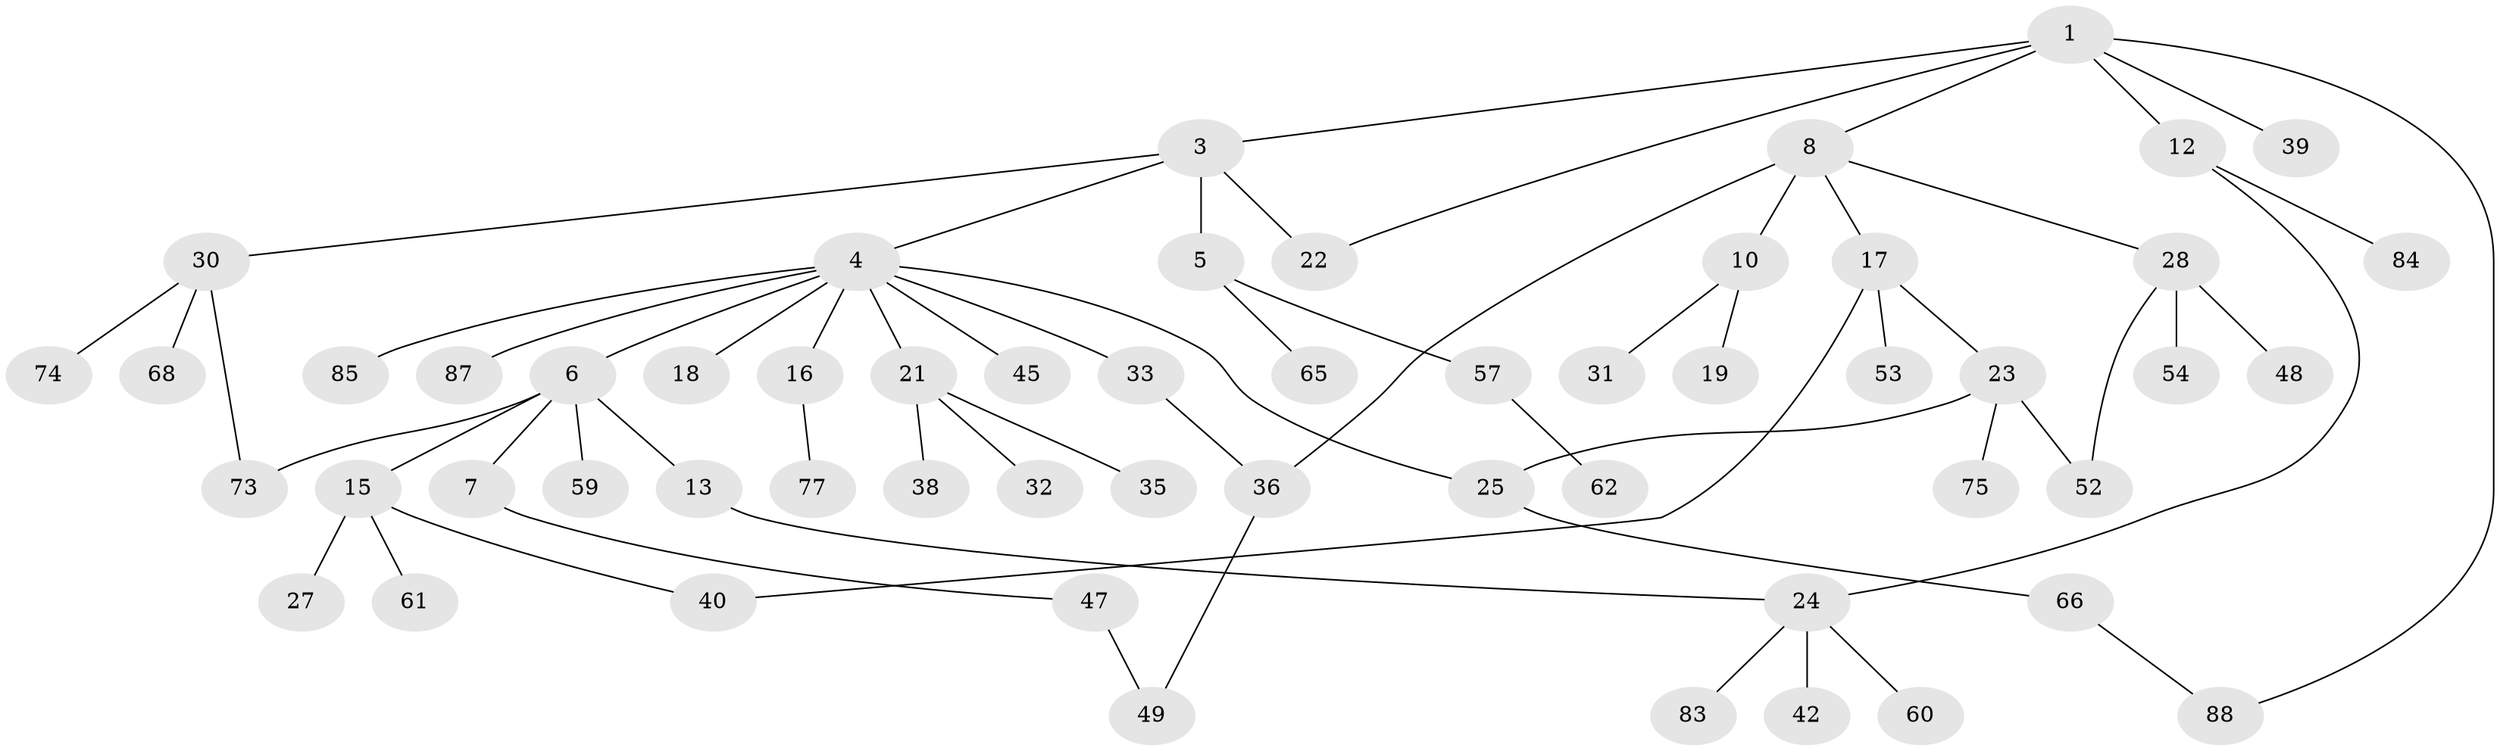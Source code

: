 // Generated by graph-tools (version 1.1) at 2025/23/03/03/25 07:23:33]
// undirected, 56 vertices, 64 edges
graph export_dot {
graph [start="1"]
  node [color=gray90,style=filled];
  1 [super="+2"];
  3 [super="+50"];
  4 [super="+9"];
  5 [super="+11"];
  6 [super="+72"];
  7;
  8 [super="+14"];
  10 [super="+69"];
  12 [super="+63"];
  13 [super="+29"];
  15 [super="+43"];
  16 [super="+20"];
  17 [super="+46"];
  18;
  19 [super="+44"];
  21 [super="+26"];
  22 [super="+79"];
  23 [super="+58"];
  24 [super="+34"];
  25 [super="+55"];
  27 [super="+51"];
  28 [super="+41"];
  30 [super="+56"];
  31;
  32 [super="+76"];
  33;
  35 [super="+70"];
  36 [super="+37"];
  38 [super="+82"];
  39 [super="+64"];
  40;
  42 [super="+67"];
  45;
  47;
  48;
  49 [super="+86"];
  52;
  53;
  54 [super="+81"];
  57;
  59;
  60 [super="+80"];
  61 [super="+78"];
  62;
  65;
  66 [super="+71"];
  68;
  73;
  74;
  75;
  77;
  83;
  84;
  85 [super="+89"];
  87;
  88;
  1 -- 8;
  1 -- 12;
  1 -- 88;
  1 -- 3;
  1 -- 22;
  1 -- 39;
  3 -- 4;
  3 -- 5;
  3 -- 22;
  3 -- 30;
  4 -- 6;
  4 -- 18;
  4 -- 25;
  4 -- 33;
  4 -- 45;
  4 -- 85;
  4 -- 16;
  4 -- 21;
  4 -- 87;
  5 -- 65;
  5 -- 57;
  6 -- 7;
  6 -- 13;
  6 -- 15;
  6 -- 59;
  6 -- 73;
  7 -- 47;
  8 -- 10 [weight=2];
  8 -- 28;
  8 -- 36;
  8 -- 17;
  10 -- 19;
  10 -- 31;
  12 -- 24;
  12 -- 84;
  13 -- 24;
  15 -- 27;
  15 -- 61;
  15 -- 40;
  16 -- 77;
  17 -- 23;
  17 -- 40;
  17 -- 53;
  21 -- 32;
  21 -- 35;
  21 -- 38;
  23 -- 75;
  23 -- 52;
  23 -- 25;
  24 -- 60;
  24 -- 42;
  24 -- 83;
  25 -- 66;
  28 -- 48 [weight=2];
  28 -- 52;
  28 -- 54;
  30 -- 68;
  30 -- 73;
  30 -- 74;
  33 -- 36;
  36 -- 49;
  47 -- 49;
  57 -- 62;
  66 -- 88;
}
